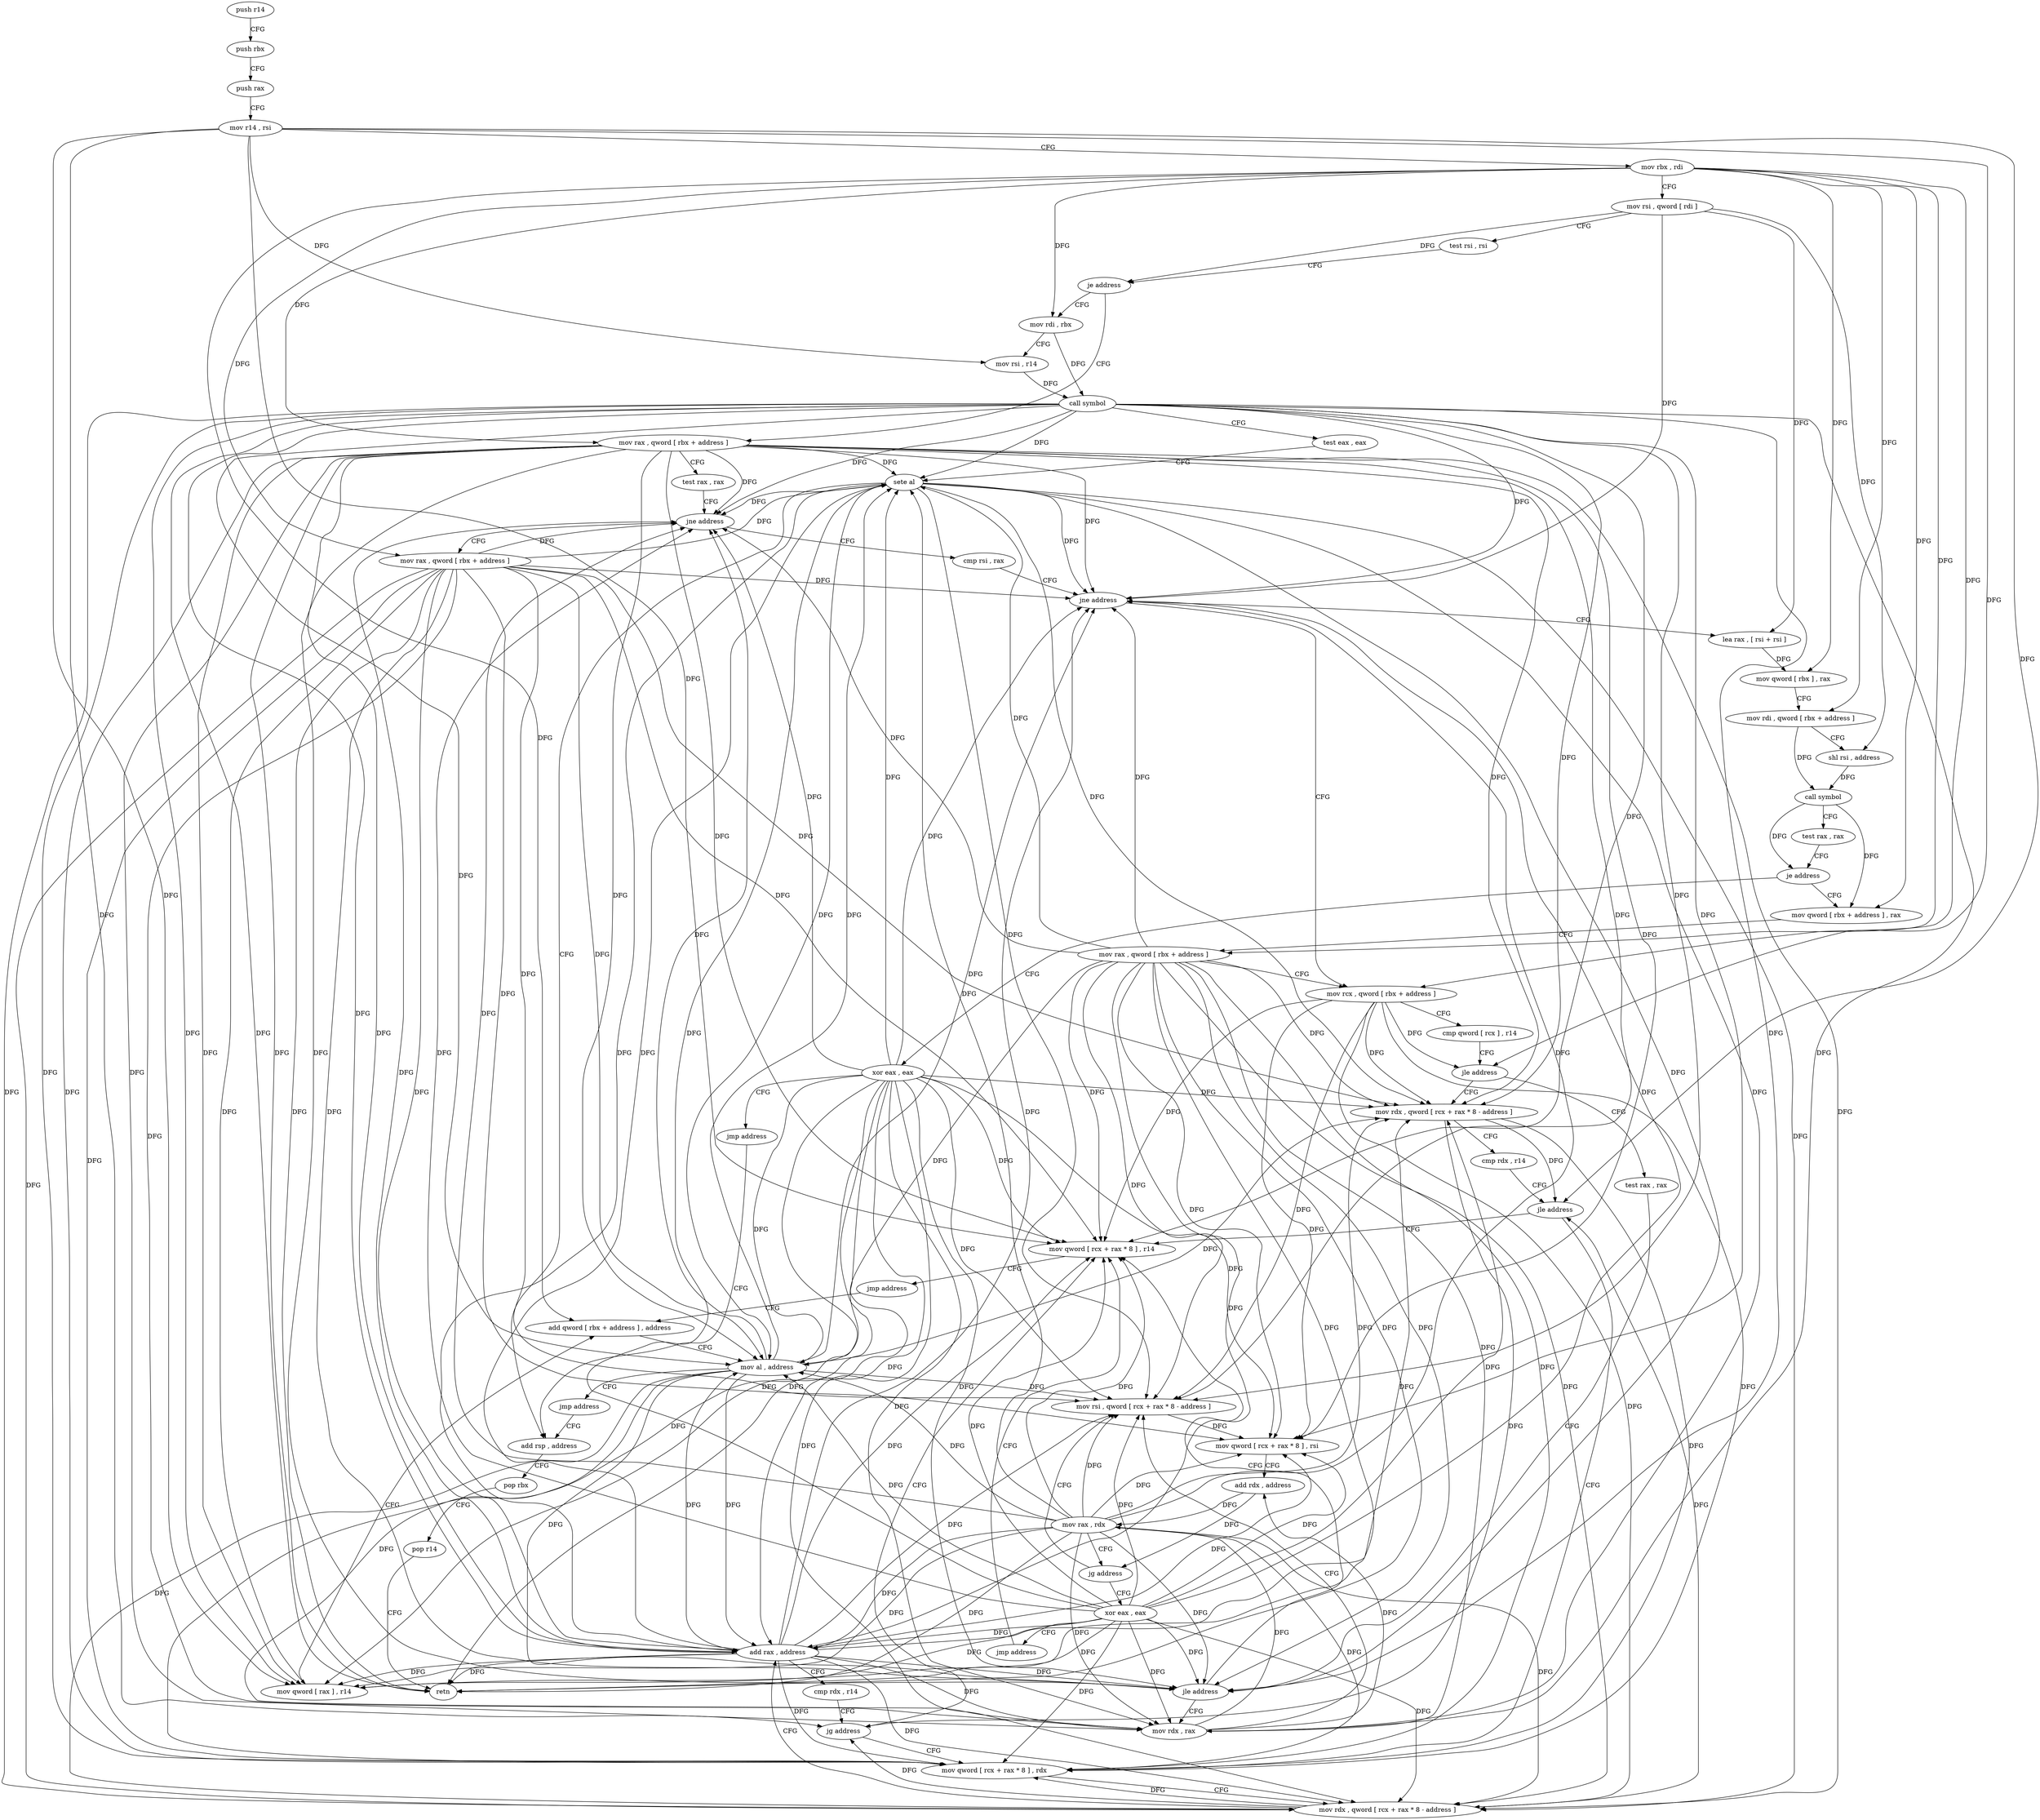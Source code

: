 digraph "func" {
"4241056" [label = "push r14" ]
"4241058" [label = "push rbx" ]
"4241059" [label = "push rax" ]
"4241060" [label = "mov r14 , rsi" ]
"4241063" [label = "mov rbx , rdi" ]
"4241066" [label = "mov rsi , qword [ rdi ]" ]
"4241069" [label = "test rsi , rsi" ]
"4241072" [label = "je address" ]
"4241099" [label = "mov rdi , rbx" ]
"4241074" [label = "mov rax , qword [ rbx + address ]" ]
"4241102" [label = "mov rsi , r14" ]
"4241105" [label = "call symbol" ]
"4241110" [label = "test eax , eax" ]
"4241112" [label = "sete al" ]
"4241115" [label = "add rsp , address" ]
"4241078" [label = "test rax , rax" ]
"4241081" [label = "jne address" ]
"4241123" [label = "cmp rsi , rax" ]
"4241083" [label = "mov rax , qword [ rbx + address ]" ]
"4241126" [label = "jne address" ]
"4241161" [label = "mov rcx , qword [ rbx + address ]" ]
"4241128" [label = "lea rax , [ rsi + rsi ]" ]
"4241087" [label = "mov qword [ rax ] , r14" ]
"4241090" [label = "add qword [ rbx + address ] , address" ]
"4241165" [label = "cmp qword [ rcx ] , r14" ]
"4241168" [label = "jle address" ]
"4241200" [label = "mov rdx , qword [ rcx + rax * 8 - address ]" ]
"4241170" [label = "test rax , rax" ]
"4241132" [label = "mov qword [ rbx ] , rax" ]
"4241135" [label = "mov rdi , qword [ rbx + address ]" ]
"4241139" [label = "shl rsi , address" ]
"4241143" [label = "call symbol" ]
"4241148" [label = "test rax , rax" ]
"4241151" [label = "je address" ]
"4241237" [label = "xor eax , eax" ]
"4241153" [label = "mov qword [ rbx + address ] , rax" ]
"4241119" [label = "pop rbx" ]
"4241120" [label = "pop r14" ]
"4241122" [label = "retn" ]
"4241205" [label = "cmp rdx , r14" ]
"4241208" [label = "jle address" ]
"4241228" [label = "mov qword [ rcx + rax * 8 ] , r14" ]
"4241210" [label = "mov qword [ rcx + rax * 8 ] , rdx" ]
"4241173" [label = "jle address" ]
"4241175" [label = "mov rdx , rax" ]
"4241239" [label = "jmp address" ]
"4241157" [label = "mov rax , qword [ rbx + address ]" ]
"4241232" [label = "jmp address" ]
"4241214" [label = "mov rdx , qword [ rcx + rax * 8 - address ]" ]
"4241219" [label = "add rax , address" ]
"4241223" [label = "cmp rdx , r14" ]
"4241226" [label = "jg address" ]
"4241178" [label = "mov rsi , qword [ rcx + rax * 8 - address ]" ]
"4241095" [label = "mov al , address" ]
"4241097" [label = "jmp address" ]
"4241183" [label = "mov qword [ rcx + rax * 8 ] , rsi" ]
"4241187" [label = "add rdx , address" ]
"4241191" [label = "mov rax , rdx" ]
"4241194" [label = "jg address" ]
"4241196" [label = "xor eax , eax" ]
"4241198" [label = "jmp address" ]
"4241056" -> "4241058" [ label = "CFG" ]
"4241058" -> "4241059" [ label = "CFG" ]
"4241059" -> "4241060" [ label = "CFG" ]
"4241060" -> "4241063" [ label = "CFG" ]
"4241060" -> "4241102" [ label = "DFG" ]
"4241060" -> "4241087" [ label = "DFG" ]
"4241060" -> "4241168" [ label = "DFG" ]
"4241060" -> "4241208" [ label = "DFG" ]
"4241060" -> "4241228" [ label = "DFG" ]
"4241060" -> "4241226" [ label = "DFG" ]
"4241063" -> "4241066" [ label = "CFG" ]
"4241063" -> "4241099" [ label = "DFG" ]
"4241063" -> "4241074" [ label = "DFG" ]
"4241063" -> "4241083" [ label = "DFG" ]
"4241063" -> "4241161" [ label = "DFG" ]
"4241063" -> "4241132" [ label = "DFG" ]
"4241063" -> "4241135" [ label = "DFG" ]
"4241063" -> "4241090" [ label = "DFG" ]
"4241063" -> "4241153" [ label = "DFG" ]
"4241063" -> "4241157" [ label = "DFG" ]
"4241066" -> "4241069" [ label = "CFG" ]
"4241066" -> "4241072" [ label = "DFG" ]
"4241066" -> "4241126" [ label = "DFG" ]
"4241066" -> "4241128" [ label = "DFG" ]
"4241066" -> "4241139" [ label = "DFG" ]
"4241069" -> "4241072" [ label = "CFG" ]
"4241072" -> "4241099" [ label = "CFG" ]
"4241072" -> "4241074" [ label = "CFG" ]
"4241099" -> "4241102" [ label = "CFG" ]
"4241099" -> "4241105" [ label = "DFG" ]
"4241074" -> "4241078" [ label = "CFG" ]
"4241074" -> "4241112" [ label = "DFG" ]
"4241074" -> "4241081" [ label = "DFG" ]
"4241074" -> "4241122" [ label = "DFG" ]
"4241074" -> "4241126" [ label = "DFG" ]
"4241074" -> "4241087" [ label = "DFG" ]
"4241074" -> "4241095" [ label = "DFG" ]
"4241074" -> "4241200" [ label = "DFG" ]
"4241074" -> "4241173" [ label = "DFG" ]
"4241074" -> "4241228" [ label = "DFG" ]
"4241074" -> "4241210" [ label = "DFG" ]
"4241074" -> "4241214" [ label = "DFG" ]
"4241074" -> "4241219" [ label = "DFG" ]
"4241074" -> "4241175" [ label = "DFG" ]
"4241074" -> "4241178" [ label = "DFG" ]
"4241074" -> "4241183" [ label = "DFG" ]
"4241102" -> "4241105" [ label = "DFG" ]
"4241105" -> "4241110" [ label = "CFG" ]
"4241105" -> "4241112" [ label = "DFG" ]
"4241105" -> "4241081" [ label = "DFG" ]
"4241105" -> "4241122" [ label = "DFG" ]
"4241105" -> "4241126" [ label = "DFG" ]
"4241105" -> "4241087" [ label = "DFG" ]
"4241105" -> "4241095" [ label = "DFG" ]
"4241105" -> "4241200" [ label = "DFG" ]
"4241105" -> "4241173" [ label = "DFG" ]
"4241105" -> "4241228" [ label = "DFG" ]
"4241105" -> "4241210" [ label = "DFG" ]
"4241105" -> "4241214" [ label = "DFG" ]
"4241105" -> "4241219" [ label = "DFG" ]
"4241105" -> "4241175" [ label = "DFG" ]
"4241105" -> "4241178" [ label = "DFG" ]
"4241105" -> "4241183" [ label = "DFG" ]
"4241110" -> "4241112" [ label = "CFG" ]
"4241112" -> "4241115" [ label = "CFG" ]
"4241112" -> "4241081" [ label = "DFG" ]
"4241112" -> "4241126" [ label = "DFG" ]
"4241112" -> "4241095" [ label = "DFG" ]
"4241112" -> "4241200" [ label = "DFG" ]
"4241112" -> "4241173" [ label = "DFG" ]
"4241112" -> "4241214" [ label = "DFG" ]
"4241112" -> "4241219" [ label = "DFG" ]
"4241112" -> "4241175" [ label = "DFG" ]
"4241112" -> "4241178" [ label = "DFG" ]
"4241115" -> "4241119" [ label = "CFG" ]
"4241078" -> "4241081" [ label = "CFG" ]
"4241081" -> "4241123" [ label = "CFG" ]
"4241081" -> "4241083" [ label = "CFG" ]
"4241123" -> "4241126" [ label = "CFG" ]
"4241083" -> "4241087" [ label = "DFG" ]
"4241083" -> "4241112" [ label = "DFG" ]
"4241083" -> "4241081" [ label = "DFG" ]
"4241083" -> "4241126" [ label = "DFG" ]
"4241083" -> "4241122" [ label = "DFG" ]
"4241083" -> "4241095" [ label = "DFG" ]
"4241083" -> "4241200" [ label = "DFG" ]
"4241083" -> "4241173" [ label = "DFG" ]
"4241083" -> "4241228" [ label = "DFG" ]
"4241083" -> "4241210" [ label = "DFG" ]
"4241083" -> "4241214" [ label = "DFG" ]
"4241083" -> "4241219" [ label = "DFG" ]
"4241083" -> "4241175" [ label = "DFG" ]
"4241083" -> "4241178" [ label = "DFG" ]
"4241083" -> "4241183" [ label = "DFG" ]
"4241126" -> "4241161" [ label = "CFG" ]
"4241126" -> "4241128" [ label = "CFG" ]
"4241161" -> "4241165" [ label = "CFG" ]
"4241161" -> "4241168" [ label = "DFG" ]
"4241161" -> "4241200" [ label = "DFG" ]
"4241161" -> "4241228" [ label = "DFG" ]
"4241161" -> "4241210" [ label = "DFG" ]
"4241161" -> "4241214" [ label = "DFG" ]
"4241161" -> "4241178" [ label = "DFG" ]
"4241161" -> "4241183" [ label = "DFG" ]
"4241128" -> "4241132" [ label = "DFG" ]
"4241087" -> "4241090" [ label = "CFG" ]
"4241090" -> "4241095" [ label = "CFG" ]
"4241165" -> "4241168" [ label = "CFG" ]
"4241168" -> "4241200" [ label = "CFG" ]
"4241168" -> "4241170" [ label = "CFG" ]
"4241200" -> "4241205" [ label = "CFG" ]
"4241200" -> "4241208" [ label = "DFG" ]
"4241200" -> "4241210" [ label = "DFG" ]
"4241200" -> "4241226" [ label = "DFG" ]
"4241170" -> "4241173" [ label = "CFG" ]
"4241132" -> "4241135" [ label = "CFG" ]
"4241135" -> "4241139" [ label = "CFG" ]
"4241135" -> "4241143" [ label = "DFG" ]
"4241139" -> "4241143" [ label = "DFG" ]
"4241143" -> "4241148" [ label = "CFG" ]
"4241143" -> "4241151" [ label = "DFG" ]
"4241143" -> "4241153" [ label = "DFG" ]
"4241148" -> "4241151" [ label = "CFG" ]
"4241151" -> "4241237" [ label = "CFG" ]
"4241151" -> "4241153" [ label = "CFG" ]
"4241237" -> "4241239" [ label = "CFG" ]
"4241237" -> "4241112" [ label = "DFG" ]
"4241237" -> "4241081" [ label = "DFG" ]
"4241237" -> "4241126" [ label = "DFG" ]
"4241237" -> "4241095" [ label = "DFG" ]
"4241237" -> "4241200" [ label = "DFG" ]
"4241237" -> "4241173" [ label = "DFG" ]
"4241237" -> "4241122" [ label = "DFG" ]
"4241237" -> "4241087" [ label = "DFG" ]
"4241237" -> "4241228" [ label = "DFG" ]
"4241237" -> "4241210" [ label = "DFG" ]
"4241237" -> "4241214" [ label = "DFG" ]
"4241237" -> "4241219" [ label = "DFG" ]
"4241237" -> "4241175" [ label = "DFG" ]
"4241237" -> "4241178" [ label = "DFG" ]
"4241237" -> "4241183" [ label = "DFG" ]
"4241153" -> "4241157" [ label = "CFG" ]
"4241119" -> "4241120" [ label = "CFG" ]
"4241120" -> "4241122" [ label = "CFG" ]
"4241205" -> "4241208" [ label = "CFG" ]
"4241208" -> "4241228" [ label = "CFG" ]
"4241208" -> "4241210" [ label = "CFG" ]
"4241228" -> "4241232" [ label = "CFG" ]
"4241210" -> "4241214" [ label = "CFG" ]
"4241173" -> "4241228" [ label = "CFG" ]
"4241173" -> "4241175" [ label = "CFG" ]
"4241175" -> "4241178" [ label = "CFG" ]
"4241175" -> "4241187" [ label = "DFG" ]
"4241175" -> "4241191" [ label = "DFG" ]
"4241239" -> "4241115" [ label = "CFG" ]
"4241157" -> "4241161" [ label = "CFG" ]
"4241157" -> "4241112" [ label = "DFG" ]
"4241157" -> "4241081" [ label = "DFG" ]
"4241157" -> "4241126" [ label = "DFG" ]
"4241157" -> "4241095" [ label = "DFG" ]
"4241157" -> "4241200" [ label = "DFG" ]
"4241157" -> "4241173" [ label = "DFG" ]
"4241157" -> "4241122" [ label = "DFG" ]
"4241157" -> "4241087" [ label = "DFG" ]
"4241157" -> "4241228" [ label = "DFG" ]
"4241157" -> "4241210" [ label = "DFG" ]
"4241157" -> "4241214" [ label = "DFG" ]
"4241157" -> "4241219" [ label = "DFG" ]
"4241157" -> "4241175" [ label = "DFG" ]
"4241157" -> "4241178" [ label = "DFG" ]
"4241157" -> "4241183" [ label = "DFG" ]
"4241232" -> "4241090" [ label = "CFG" ]
"4241214" -> "4241219" [ label = "CFG" ]
"4241214" -> "4241210" [ label = "DFG" ]
"4241214" -> "4241208" [ label = "DFG" ]
"4241214" -> "4241226" [ label = "DFG" ]
"4241219" -> "4241223" [ label = "CFG" ]
"4241219" -> "4241112" [ label = "DFG" ]
"4241219" -> "4241081" [ label = "DFG" ]
"4241219" -> "4241126" [ label = "DFG" ]
"4241219" -> "4241095" [ label = "DFG" ]
"4241219" -> "4241200" [ label = "DFG" ]
"4241219" -> "4241173" [ label = "DFG" ]
"4241219" -> "4241214" [ label = "DFG" ]
"4241219" -> "4241122" [ label = "DFG" ]
"4241219" -> "4241087" [ label = "DFG" ]
"4241219" -> "4241228" [ label = "DFG" ]
"4241219" -> "4241210" [ label = "DFG" ]
"4241219" -> "4241175" [ label = "DFG" ]
"4241219" -> "4241178" [ label = "DFG" ]
"4241219" -> "4241183" [ label = "DFG" ]
"4241223" -> "4241226" [ label = "CFG" ]
"4241226" -> "4241210" [ label = "CFG" ]
"4241226" -> "4241228" [ label = "CFG" ]
"4241178" -> "4241183" [ label = "DFG" ]
"4241095" -> "4241097" [ label = "CFG" ]
"4241095" -> "4241112" [ label = "DFG" ]
"4241095" -> "4241081" [ label = "DFG" ]
"4241095" -> "4241126" [ label = "DFG" ]
"4241095" -> "4241200" [ label = "DFG" ]
"4241095" -> "4241173" [ label = "DFG" ]
"4241095" -> "4241214" [ label = "DFG" ]
"4241095" -> "4241219" [ label = "DFG" ]
"4241095" -> "4241175" [ label = "DFG" ]
"4241095" -> "4241178" [ label = "DFG" ]
"4241097" -> "4241115" [ label = "CFG" ]
"4241183" -> "4241187" [ label = "CFG" ]
"4241187" -> "4241191" [ label = "DFG" ]
"4241187" -> "4241194" [ label = "DFG" ]
"4241191" -> "4241194" [ label = "CFG" ]
"4241191" -> "4241112" [ label = "DFG" ]
"4241191" -> "4241081" [ label = "DFG" ]
"4241191" -> "4241126" [ label = "DFG" ]
"4241191" -> "4241095" [ label = "DFG" ]
"4241191" -> "4241200" [ label = "DFG" ]
"4241191" -> "4241173" [ label = "DFG" ]
"4241191" -> "4241214" [ label = "DFG" ]
"4241191" -> "4241219" [ label = "DFG" ]
"4241191" -> "4241175" [ label = "DFG" ]
"4241191" -> "4241178" [ label = "DFG" ]
"4241191" -> "4241122" [ label = "DFG" ]
"4241191" -> "4241087" [ label = "DFG" ]
"4241191" -> "4241228" [ label = "DFG" ]
"4241191" -> "4241210" [ label = "DFG" ]
"4241191" -> "4241183" [ label = "DFG" ]
"4241194" -> "4241178" [ label = "CFG" ]
"4241194" -> "4241196" [ label = "CFG" ]
"4241196" -> "4241198" [ label = "CFG" ]
"4241196" -> "4241112" [ label = "DFG" ]
"4241196" -> "4241081" [ label = "DFG" ]
"4241196" -> "4241126" [ label = "DFG" ]
"4241196" -> "4241095" [ label = "DFG" ]
"4241196" -> "4241200" [ label = "DFG" ]
"4241196" -> "4241173" [ label = "DFG" ]
"4241196" -> "4241214" [ label = "DFG" ]
"4241196" -> "4241219" [ label = "DFG" ]
"4241196" -> "4241175" [ label = "DFG" ]
"4241196" -> "4241178" [ label = "DFG" ]
"4241196" -> "4241122" [ label = "DFG" ]
"4241196" -> "4241087" [ label = "DFG" ]
"4241196" -> "4241228" [ label = "DFG" ]
"4241196" -> "4241210" [ label = "DFG" ]
"4241196" -> "4241183" [ label = "DFG" ]
"4241198" -> "4241228" [ label = "CFG" ]
}
